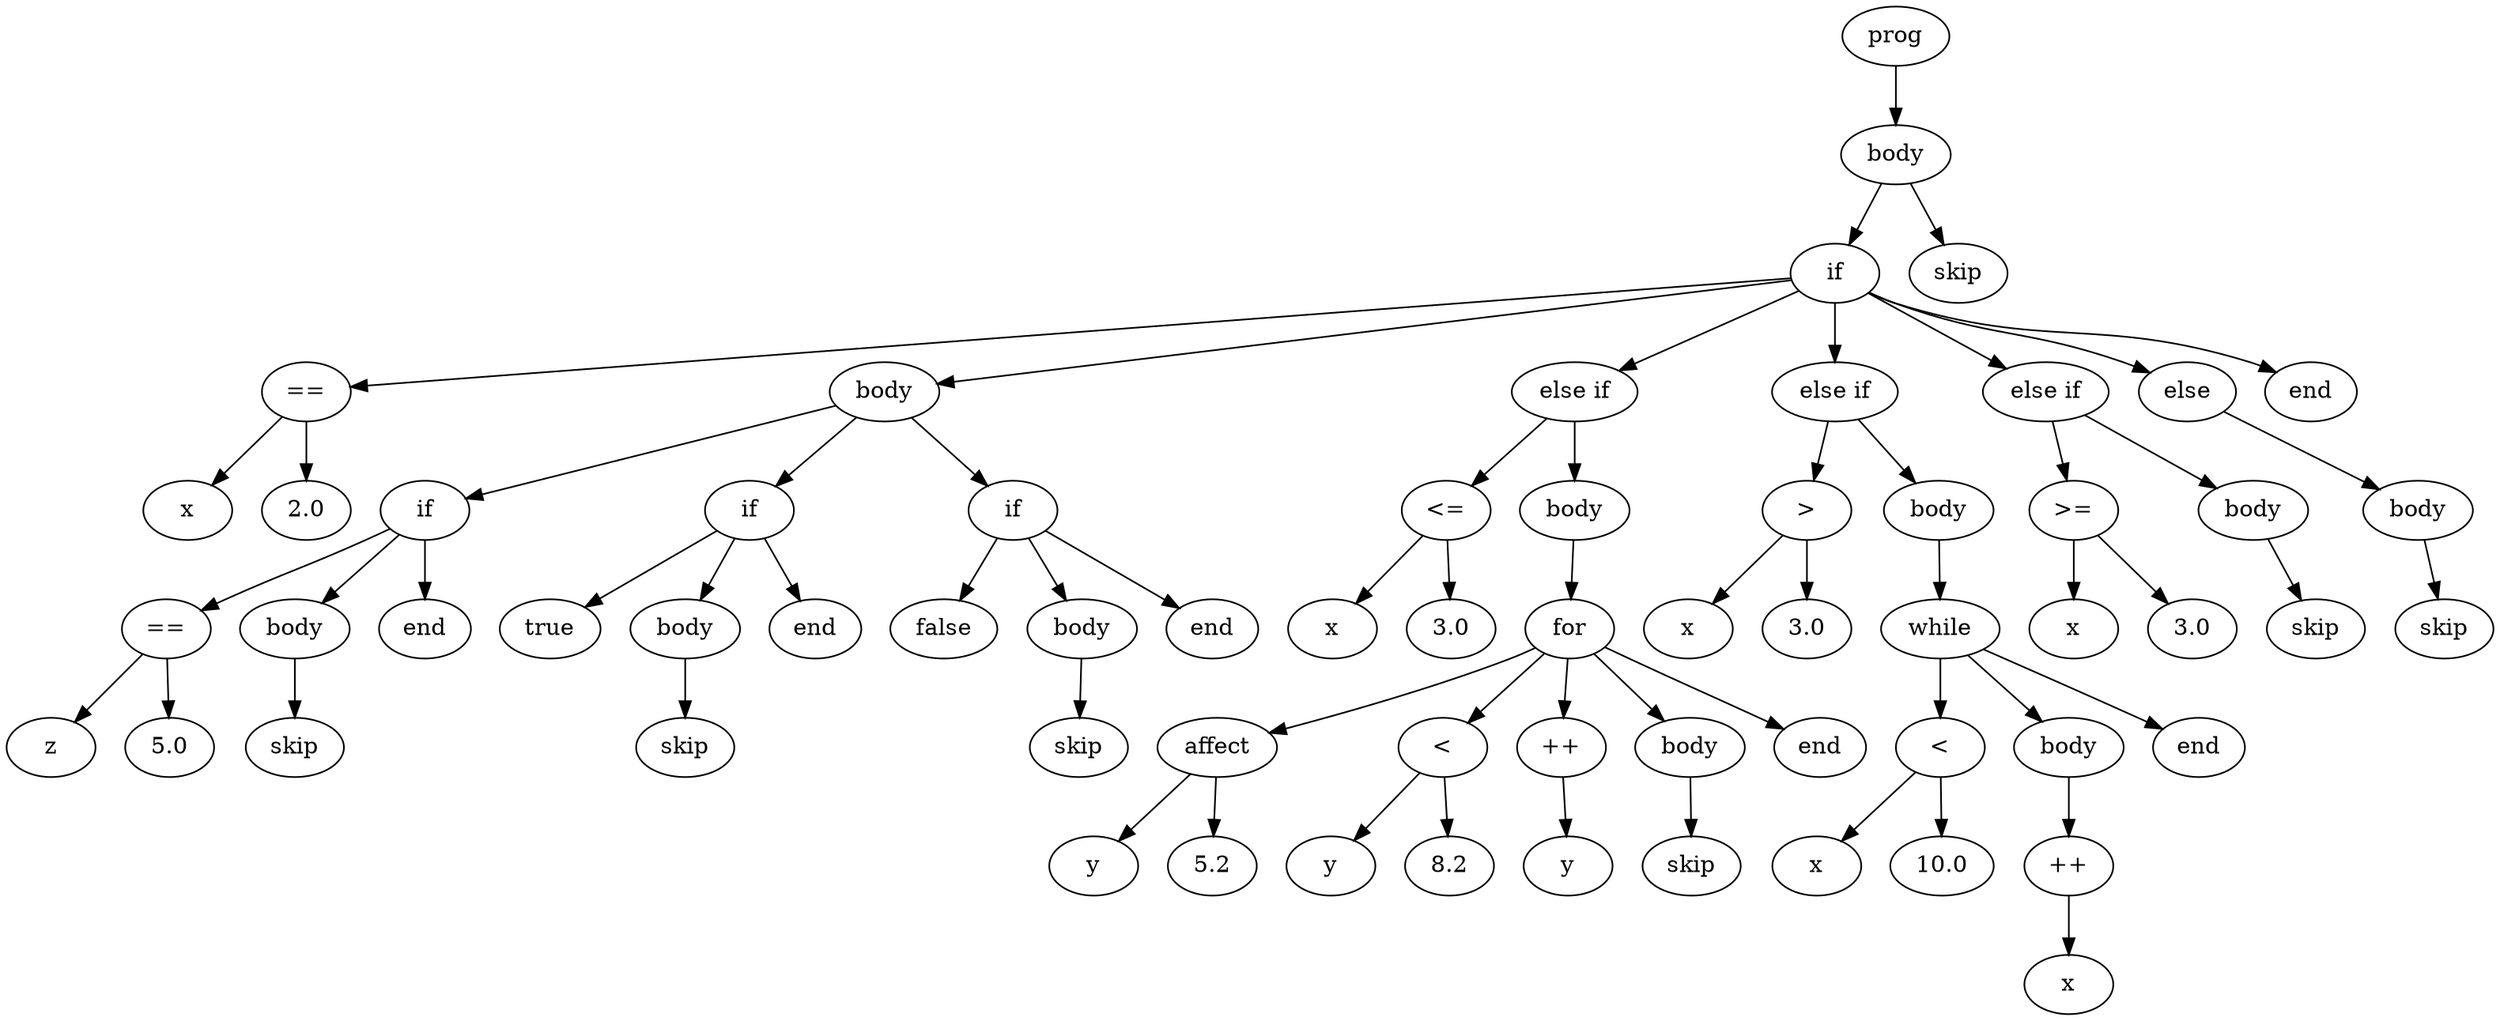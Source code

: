 digraph graphname {
65 [label="prog"];
64 [label="body"];
62 [label="if"];
3 [label="=="];
0 [label="x"];
3 -> 0;
1 [label="2.0"];
3 -> 1;
62 -> 3;
19 [label="body"];
10 [label="if"];
7 [label="=="];
4 [label="z"];
7 -> 4;
5 [label="5.0"];
7 -> 5;
10 -> 7;
9 [label="body"];
8 [label="skip"];
9 -> 8;
10 -> 9;
66 [label="end"];
10 -> 66;
19 -> 10;
14 [label="if"];
11 [label="true"];
14 -> 11;
13 [label="body"];
12 [label="skip"];
13 -> 12;
14 -> 13;
67 [label="end"];
14 -> 67;
19 -> 14;
18 [label="if"];
15 [label="false"];
18 -> 15;
17 [label="body"];
16 [label="skip"];
17 -> 16;
18 -> 17;
68 [label="end"];
18 -> 68;
19 -> 18;
62 -> 19;
37 [label="else if"];
23 [label="<="];
20 [label="x"];
23 -> 20;
21 [label="3.0"];
23 -> 21;
37 -> 23;
36 [label="body"];
35 [label="for"];
26 [label="affect"];
25 [label="y"];
26 -> 25;
24 [label="5.2"];
26 -> 24;
35 -> 26;
32 [label="<"];
29 [label="y"];
32 -> 29;
30 [label="8.2"];
32 -> 30;
35 -> 32;
28 [label="++"];
27 [label="y"];
28 -> 27;
35 -> 28;
34 [label="body"];
33 [label="skip"];
34 -> 33;
35 -> 34;
69 [label="end"];
35 -> 69;
36 -> 35;
37 -> 36;
62 -> 37;
51 [label="else if"];
41 [label=">"];
38 [label="x"];
41 -> 38;
39 [label="3.0"];
41 -> 39;
51 -> 41;
50 [label="body"];
49 [label="while"];
45 [label="<"];
42 [label="x"];
45 -> 42;
43 [label="10.0"];
45 -> 43;
49 -> 45;
48 [label="body"];
47 [label="++"];
46 [label="x"];
47 -> 46;
48 -> 47;
49 -> 48;
70 [label="end"];
49 -> 70;
50 -> 49;
51 -> 50;
62 -> 51;
58 [label="else if"];
55 [label=">="];
52 [label="x"];
55 -> 52;
53 [label="3.0"];
55 -> 53;
58 -> 55;
57 [label="body"];
56 [label="skip"];
57 -> 56;
58 -> 57;
62 -> 58;
61 [label="else"];
60 [label="body"];
59 [label="skip"];
60 -> 59;
61 -> 60;
62 -> 61;
71 [label="end"];
62 -> 71;
64 -> 62;
63 [label="skip"];
64 -> 63;
65 -> 64;
}
